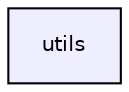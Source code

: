 digraph "/home/ssteiner/Documents/GitHub/EWU-CSCD340-W16/Solutions/Lab1/utils" {
  compound=true
  node [ fontsize="10", fontname="Helvetica"];
  edge [ labelfontsize="10", labelfontname="Helvetica"];
  dir_cbdb8362360e11eafe2fa3bc74cf0ffd [shape=box, label="utils", style="filled", fillcolor="#eeeeff", pencolor="black", URL="dir_cbdb8362360e11eafe2fa3bc74cf0ffd.html"];
}
